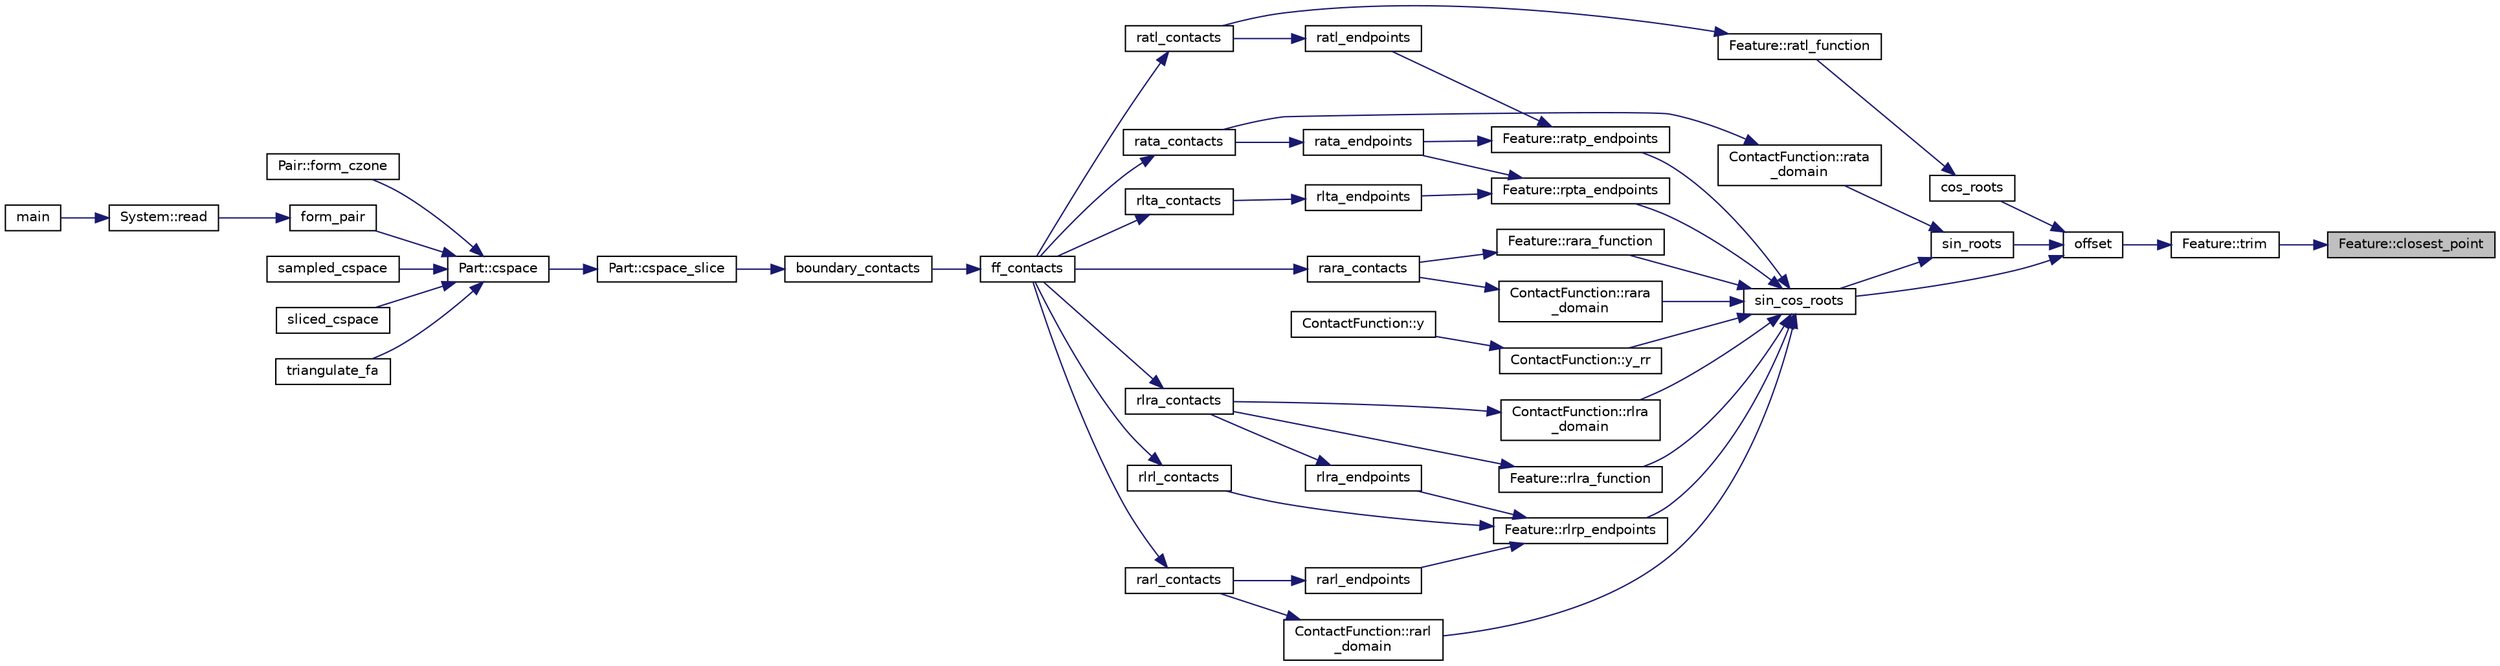 digraph "Feature::closest_point"
{
 // LATEX_PDF_SIZE
  edge [fontname="Helvetica",fontsize="10",labelfontname="Helvetica",labelfontsize="10"];
  node [fontname="Helvetica",fontsize="10",shape=record];
  rankdir="RL";
  Node1 [label="Feature::closest_point",height=0.2,width=0.4,color="black", fillcolor="grey75", style="filled", fontcolor="black",tooltip=" "];
  Node1 -> Node2 [dir="back",color="midnightblue",fontsize="10",style="solid",fontname="Helvetica"];
  Node2 [label="Feature::trim",height=0.2,width=0.4,color="black", fillcolor="white", style="filled",URL="$d7/d76/class_feature.html#a584e1d8198b9f25caaa8c08e5ea703ce",tooltip=" "];
  Node2 -> Node3 [dir="back",color="midnightblue",fontsize="10",style="solid",fontname="Helvetica"];
  Node3 [label="offset",height=0.2,width=0.4,color="black", fillcolor="white", style="filled",URL="$d6/d39/cs_8_c.html#afe6a0b2b5c48ece31d590b7be4baea19",tooltip=" "];
  Node3 -> Node4 [dir="back",color="midnightblue",fontsize="10",style="solid",fontname="Helvetica"];
  Node4 [label="cos_roots",height=0.2,width=0.4,color="black", fillcolor="white", style="filled",URL="$d6/d39/cs_8_c.html#aa80f0f03139418de596059add9a41848",tooltip=" "];
  Node4 -> Node5 [dir="back",color="midnightblue",fontsize="10",style="solid",fontname="Helvetica"];
  Node5 [label="Feature::ratl_function",height=0.2,width=0.4,color="black", fillcolor="white", style="filled",URL="$d7/d76/class_feature.html#a98f606c55ea68f45792bd57ee0be13e4",tooltip=" "];
  Node5 -> Node6 [dir="back",color="midnightblue",fontsize="10",style="solid",fontname="Helvetica"];
  Node6 [label="ratl_contacts",height=0.2,width=0.4,color="black", fillcolor="white", style="filled",URL="$d6/d39/cs_8_c.html#ad81f80d6867b34ccd432d04dea44b35b",tooltip=" "];
  Node6 -> Node7 [dir="back",color="midnightblue",fontsize="10",style="solid",fontname="Helvetica"];
  Node7 [label="ff_contacts",height=0.2,width=0.4,color="black", fillcolor="white", style="filled",URL="$d6/d39/cs_8_c.html#afe4e4956749b12cf1bc61aa7def7e7b0",tooltip=" "];
  Node7 -> Node8 [dir="back",color="midnightblue",fontsize="10",style="solid",fontname="Helvetica"];
  Node8 [label="boundary_contacts",height=0.2,width=0.4,color="black", fillcolor="white", style="filled",URL="$d6/d39/cs_8_c.html#a30a9ef5a79bae429ee0c6947c9653f9a",tooltip=" "];
  Node8 -> Node9 [dir="back",color="midnightblue",fontsize="10",style="solid",fontname="Helvetica"];
  Node9 [label="Part::cspace_slice",height=0.2,width=0.4,color="black", fillcolor="white", style="filled",URL="$db/d16/class_part.html#aa13a2e3545f09854a75612909db0fe3d",tooltip=" "];
  Node9 -> Node10 [dir="back",color="midnightblue",fontsize="10",style="solid",fontname="Helvetica"];
  Node10 [label="Part::cspace",height=0.2,width=0.4,color="black", fillcolor="white", style="filled",URL="$db/d16/class_part.html#a9c2bd794a4a3973f19399344f44ad7dc",tooltip=" "];
  Node10 -> Node11 [dir="back",color="midnightblue",fontsize="10",style="solid",fontname="Helvetica"];
  Node11 [label="Pair::form_czone",height=0.2,width=0.4,color="black", fillcolor="white", style="filled",URL="$d2/d49/class_pair.html#ac6b9ee78ab752f31b84380f43fcc2d09",tooltip=" "];
  Node10 -> Node12 [dir="back",color="midnightblue",fontsize="10",style="solid",fontname="Helvetica"];
  Node12 [label="form_pair",height=0.2,width=0.4,color="black", fillcolor="white", style="filled",URL="$d7/d5f/system_8_c.html#a327c62f0ea1caf8972a3ec36efa06d6d",tooltip=" "];
  Node12 -> Node13 [dir="back",color="midnightblue",fontsize="10",style="solid",fontname="Helvetica"];
  Node13 [label="System::read",height=0.2,width=0.4,color="black", fillcolor="white", style="filled",URL="$d9/d16/class_system.html#a70cb292ef3c419acba0075f5a5317672",tooltip=" "];
  Node13 -> Node14 [dir="back",color="midnightblue",fontsize="10",style="solid",fontname="Helvetica"];
  Node14 [label="main",height=0.2,width=0.4,color="black", fillcolor="white", style="filled",URL="$d5/db2/hipair_8_c.html#a0ddf1224851353fc92bfbff6f499fa97",tooltip=" "];
  Node10 -> Node15 [dir="back",color="midnightblue",fontsize="10",style="solid",fontname="Helvetica"];
  Node15 [label="sampled_cspace",height=0.2,width=0.4,color="black", fillcolor="white", style="filled",URL="$d7/d5f/system_8_c.html#aed08f5587c0034df7b6b210a92df7ef3",tooltip=" "];
  Node10 -> Node16 [dir="back",color="midnightblue",fontsize="10",style="solid",fontname="Helvetica"];
  Node16 [label="sliced_cspace",height=0.2,width=0.4,color="black", fillcolor="white", style="filled",URL="$d7/d5f/system_8_c.html#a586f2871b7d3ca2f661d636e3aadf286",tooltip=" "];
  Node10 -> Node17 [dir="back",color="midnightblue",fontsize="10",style="solid",fontname="Helvetica"];
  Node17 [label="triangulate_fa",height=0.2,width=0.4,color="black", fillcolor="white", style="filled",URL="$d7/d5f/system_8_c.html#acd7f2d5bae088bcd36199a667b870764",tooltip=" "];
  Node3 -> Node18 [dir="back",color="midnightblue",fontsize="10",style="solid",fontname="Helvetica"];
  Node18 [label="sin_cos_roots",height=0.2,width=0.4,color="black", fillcolor="white", style="filled",URL="$d6/d39/cs_8_c.html#ae46d9eca01649a9a4893a4f83bf5fa6c",tooltip=" "];
  Node18 -> Node19 [dir="back",color="midnightblue",fontsize="10",style="solid",fontname="Helvetica"];
  Node19 [label="ContactFunction::rara\l_domain",height=0.2,width=0.4,color="black", fillcolor="white", style="filled",URL="$d2/d41/class_contact_function.html#a2fd80ae42e694f83e1e89dec7a1b0e17",tooltip=" "];
  Node19 -> Node20 [dir="back",color="midnightblue",fontsize="10",style="solid",fontname="Helvetica"];
  Node20 [label="rara_contacts",height=0.2,width=0.4,color="black", fillcolor="white", style="filled",URL="$d6/d39/cs_8_c.html#ab8e3c2493ba1d053ad71df202e6756ac",tooltip=" "];
  Node20 -> Node7 [dir="back",color="midnightblue",fontsize="10",style="solid",fontname="Helvetica"];
  Node18 -> Node21 [dir="back",color="midnightblue",fontsize="10",style="solid",fontname="Helvetica"];
  Node21 [label="Feature::rara_function",height=0.2,width=0.4,color="black", fillcolor="white", style="filled",URL="$d7/d76/class_feature.html#a0b6c841298656fc9f56f05eaaf2e7f86",tooltip=" "];
  Node21 -> Node20 [dir="back",color="midnightblue",fontsize="10",style="solid",fontname="Helvetica"];
  Node18 -> Node22 [dir="back",color="midnightblue",fontsize="10",style="solid",fontname="Helvetica"];
  Node22 [label="ContactFunction::rarl\l_domain",height=0.2,width=0.4,color="black", fillcolor="white", style="filled",URL="$d2/d41/class_contact_function.html#a03b784cd732d754959ad522b263ae14c",tooltip=" "];
  Node22 -> Node23 [dir="back",color="midnightblue",fontsize="10",style="solid",fontname="Helvetica"];
  Node23 [label="rarl_contacts",height=0.2,width=0.4,color="black", fillcolor="white", style="filled",URL="$d6/d39/cs_8_c.html#a8a1c80d67895aade92b4f545e8edceb6",tooltip=" "];
  Node23 -> Node7 [dir="back",color="midnightblue",fontsize="10",style="solid",fontname="Helvetica"];
  Node18 -> Node24 [dir="back",color="midnightblue",fontsize="10",style="solid",fontname="Helvetica"];
  Node24 [label="Feature::ratp_endpoints",height=0.2,width=0.4,color="black", fillcolor="white", style="filled",URL="$d7/d76/class_feature.html#a3d8591efbf26e47973e86022a7785238",tooltip=" "];
  Node24 -> Node25 [dir="back",color="midnightblue",fontsize="10",style="solid",fontname="Helvetica"];
  Node25 [label="rata_endpoints",height=0.2,width=0.4,color="black", fillcolor="white", style="filled",URL="$d6/d39/cs_8_c.html#a627388a08957bbdc78018a4f46cda751",tooltip=" "];
  Node25 -> Node26 [dir="back",color="midnightblue",fontsize="10",style="solid",fontname="Helvetica"];
  Node26 [label="rata_contacts",height=0.2,width=0.4,color="black", fillcolor="white", style="filled",URL="$d6/d39/cs_8_c.html#ad3eae846d1509643e9db0ce26bbdf93e",tooltip=" "];
  Node26 -> Node7 [dir="back",color="midnightblue",fontsize="10",style="solid",fontname="Helvetica"];
  Node24 -> Node27 [dir="back",color="midnightblue",fontsize="10",style="solid",fontname="Helvetica"];
  Node27 [label="ratl_endpoints",height=0.2,width=0.4,color="black", fillcolor="white", style="filled",URL="$d6/d39/cs_8_c.html#ad58509376186101ed0430272c23d98e4",tooltip=" "];
  Node27 -> Node6 [dir="back",color="midnightblue",fontsize="10",style="solid",fontname="Helvetica"];
  Node18 -> Node28 [dir="back",color="midnightblue",fontsize="10",style="solid",fontname="Helvetica"];
  Node28 [label="ContactFunction::rlra\l_domain",height=0.2,width=0.4,color="black", fillcolor="white", style="filled",URL="$d2/d41/class_contact_function.html#ab57ecb247d4057e420161b401208bca7",tooltip=" "];
  Node28 -> Node29 [dir="back",color="midnightblue",fontsize="10",style="solid",fontname="Helvetica"];
  Node29 [label="rlra_contacts",height=0.2,width=0.4,color="black", fillcolor="white", style="filled",URL="$d6/d39/cs_8_c.html#acc5de9338a915db4b9a979b110349465",tooltip=" "];
  Node29 -> Node7 [dir="back",color="midnightblue",fontsize="10",style="solid",fontname="Helvetica"];
  Node18 -> Node30 [dir="back",color="midnightblue",fontsize="10",style="solid",fontname="Helvetica"];
  Node30 [label="Feature::rlra_function",height=0.2,width=0.4,color="black", fillcolor="white", style="filled",URL="$d7/d76/class_feature.html#a82d7a9e25743ca468585c12e65d272da",tooltip=" "];
  Node30 -> Node29 [dir="back",color="midnightblue",fontsize="10",style="solid",fontname="Helvetica"];
  Node18 -> Node31 [dir="back",color="midnightblue",fontsize="10",style="solid",fontname="Helvetica"];
  Node31 [label="Feature::rlrp_endpoints",height=0.2,width=0.4,color="black", fillcolor="white", style="filled",URL="$d7/d76/class_feature.html#a8664d65f77b8ad21f26558b8002cc274",tooltip=" "];
  Node31 -> Node32 [dir="back",color="midnightblue",fontsize="10",style="solid",fontname="Helvetica"];
  Node32 [label="rarl_endpoints",height=0.2,width=0.4,color="black", fillcolor="white", style="filled",URL="$d6/d39/cs_8_c.html#a0367c50a2893302e3f847b139251b27c",tooltip=" "];
  Node32 -> Node23 [dir="back",color="midnightblue",fontsize="10",style="solid",fontname="Helvetica"];
  Node31 -> Node33 [dir="back",color="midnightblue",fontsize="10",style="solid",fontname="Helvetica"];
  Node33 [label="rlra_endpoints",height=0.2,width=0.4,color="black", fillcolor="white", style="filled",URL="$d6/d39/cs_8_c.html#a18a620b08b6fdb6ac68ea2c7ef7798da",tooltip=" "];
  Node33 -> Node29 [dir="back",color="midnightblue",fontsize="10",style="solid",fontname="Helvetica"];
  Node31 -> Node34 [dir="back",color="midnightblue",fontsize="10",style="solid",fontname="Helvetica"];
  Node34 [label="rlrl_contacts",height=0.2,width=0.4,color="black", fillcolor="white", style="filled",URL="$d6/d39/cs_8_c.html#a6b978afcb71866f0aaa35df312dfb972",tooltip=" "];
  Node34 -> Node7 [dir="back",color="midnightblue",fontsize="10",style="solid",fontname="Helvetica"];
  Node18 -> Node35 [dir="back",color="midnightblue",fontsize="10",style="solid",fontname="Helvetica"];
  Node35 [label="Feature::rpta_endpoints",height=0.2,width=0.4,color="black", fillcolor="white", style="filled",URL="$d7/d76/class_feature.html#a9e30b99eb02978c2f4c145cdb4235971",tooltip=" "];
  Node35 -> Node25 [dir="back",color="midnightblue",fontsize="10",style="solid",fontname="Helvetica"];
  Node35 -> Node36 [dir="back",color="midnightblue",fontsize="10",style="solid",fontname="Helvetica"];
  Node36 [label="rlta_endpoints",height=0.2,width=0.4,color="black", fillcolor="white", style="filled",URL="$d6/d39/cs_8_c.html#ade9af5d0b4fbeea3b70d0430b4d1dc31",tooltip=" "];
  Node36 -> Node37 [dir="back",color="midnightblue",fontsize="10",style="solid",fontname="Helvetica"];
  Node37 [label="rlta_contacts",height=0.2,width=0.4,color="black", fillcolor="white", style="filled",URL="$d6/d39/cs_8_c.html#a72499d6458f504a941b6cf0e50813fe2",tooltip=" "];
  Node37 -> Node7 [dir="back",color="midnightblue",fontsize="10",style="solid",fontname="Helvetica"];
  Node18 -> Node38 [dir="back",color="midnightblue",fontsize="10",style="solid",fontname="Helvetica"];
  Node38 [label="ContactFunction::y_rr",height=0.2,width=0.4,color="black", fillcolor="white", style="filled",URL="$d2/d41/class_contact_function.html#a5a7b3a82bd898fa0151aa330d44f985a",tooltip=" "];
  Node38 -> Node39 [dir="back",color="midnightblue",fontsize="10",style="solid",fontname="Helvetica"];
  Node39 [label="ContactFunction::y",height=0.2,width=0.4,color="black", fillcolor="white", style="filled",URL="$d2/d41/class_contact_function.html#ae530f61b4140203047fc6c398ff1f406",tooltip=" "];
  Node3 -> Node40 [dir="back",color="midnightblue",fontsize="10",style="solid",fontname="Helvetica"];
  Node40 [label="sin_roots",height=0.2,width=0.4,color="black", fillcolor="white", style="filled",URL="$d6/d39/cs_8_c.html#a566270620cbc90f896aeb2b19d8be279",tooltip=" "];
  Node40 -> Node41 [dir="back",color="midnightblue",fontsize="10",style="solid",fontname="Helvetica"];
  Node41 [label="ContactFunction::rata\l_domain",height=0.2,width=0.4,color="black", fillcolor="white", style="filled",URL="$d2/d41/class_contact_function.html#a32179bc7cdcce516ba549ef66216dc6a",tooltip=" "];
  Node41 -> Node26 [dir="back",color="midnightblue",fontsize="10",style="solid",fontname="Helvetica"];
  Node40 -> Node18 [dir="back",color="midnightblue",fontsize="10",style="solid",fontname="Helvetica"];
}
